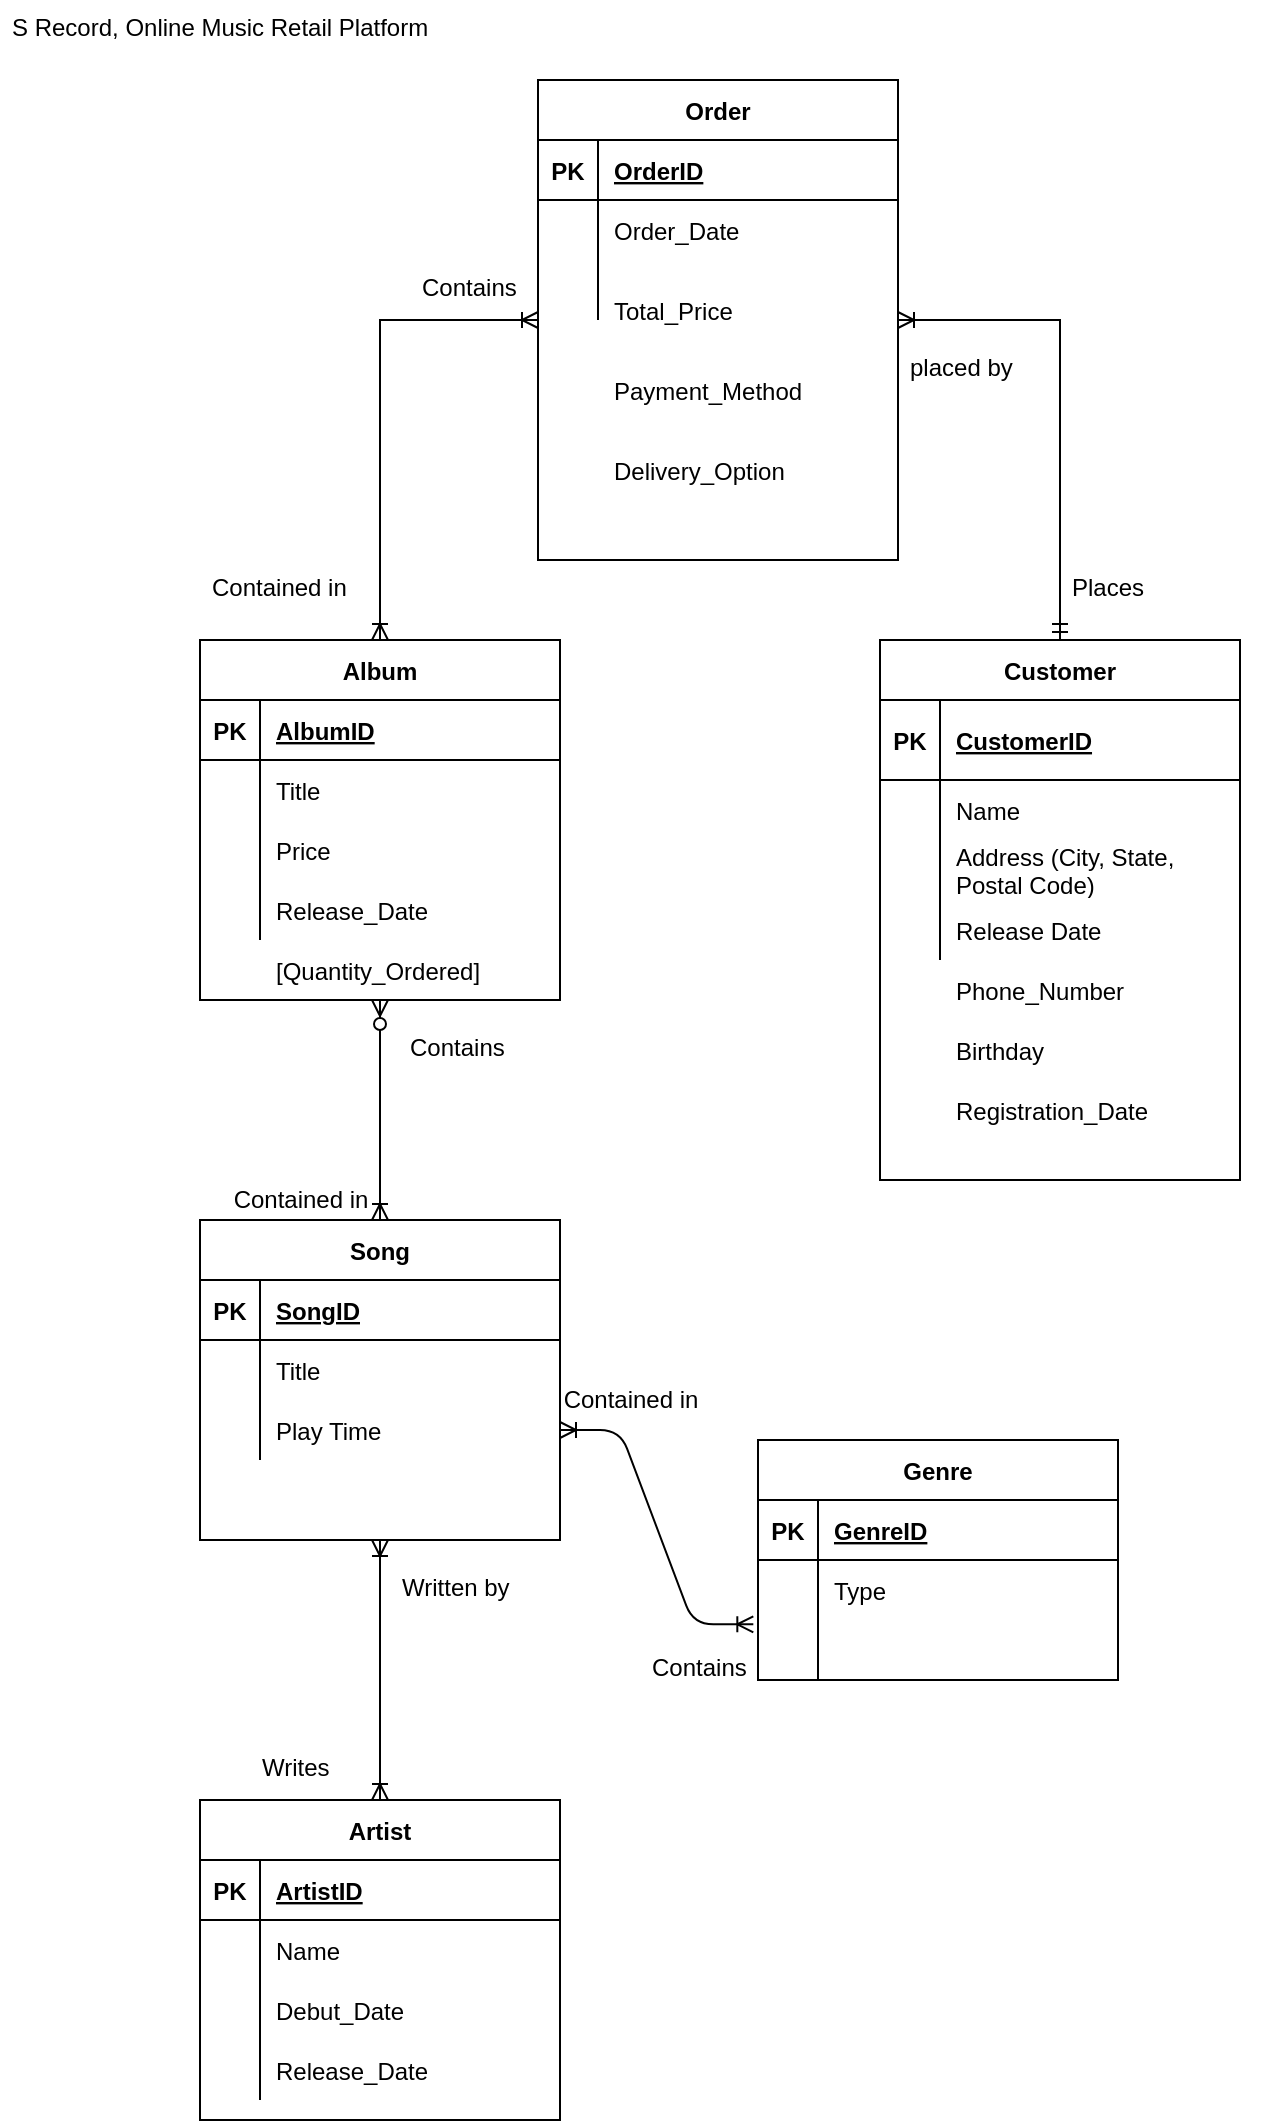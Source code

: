 <mxfile version="14.7.0" type="device"><diagram id="gVE7-gHS6J9hhf_Aw0Nd" name="Page-1"><mxGraphModel dx="760" dy="1161" grid="1" gridSize="10" guides="1" tooltips="1" connect="1" arrows="1" fold="1" page="1" pageScale="1" pageWidth="850" pageHeight="1100" math="0" shadow="0"><root><mxCell id="0"/><mxCell id="1" parent="0"/><mxCell id="dXnnn6ElKYW4p9srQlTs-2" value="Album" style="shape=table;startSize=30;container=1;collapsible=1;childLayout=tableLayout;fixedRows=1;rowLines=0;fontStyle=1;align=center;resizeLast=1;" parent="1" vertex="1"><mxGeometry x="270" y="340" width="180" height="180" as="geometry"/></mxCell><mxCell id="dXnnn6ElKYW4p9srQlTs-3" value="" style="shape=partialRectangle;collapsible=0;dropTarget=0;pointerEvents=0;fillColor=none;top=0;left=0;bottom=1;right=0;points=[[0,0.5],[1,0.5]];portConstraint=eastwest;" parent="dXnnn6ElKYW4p9srQlTs-2" vertex="1"><mxGeometry y="30" width="180" height="30" as="geometry"/></mxCell><mxCell id="dXnnn6ElKYW4p9srQlTs-4" value="PK" style="shape=partialRectangle;connectable=0;fillColor=none;top=0;left=0;bottom=0;right=0;fontStyle=1;overflow=hidden;" parent="dXnnn6ElKYW4p9srQlTs-3" vertex="1"><mxGeometry width="30" height="30" as="geometry"/></mxCell><mxCell id="dXnnn6ElKYW4p9srQlTs-5" value="AlbumID" style="shape=partialRectangle;connectable=0;fillColor=none;top=0;left=0;bottom=0;right=0;align=left;spacingLeft=6;fontStyle=5;overflow=hidden;" parent="dXnnn6ElKYW4p9srQlTs-3" vertex="1"><mxGeometry x="30" width="150" height="30" as="geometry"/></mxCell><mxCell id="dXnnn6ElKYW4p9srQlTs-6" value="" style="shape=partialRectangle;collapsible=0;dropTarget=0;pointerEvents=0;fillColor=none;top=0;left=0;bottom=0;right=0;points=[[0,0.5],[1,0.5]];portConstraint=eastwest;" parent="dXnnn6ElKYW4p9srQlTs-2" vertex="1"><mxGeometry y="60" width="180" height="30" as="geometry"/></mxCell><mxCell id="dXnnn6ElKYW4p9srQlTs-7" value="" style="shape=partialRectangle;connectable=0;fillColor=none;top=0;left=0;bottom=0;right=0;editable=1;overflow=hidden;" parent="dXnnn6ElKYW4p9srQlTs-6" vertex="1"><mxGeometry width="30" height="30" as="geometry"/></mxCell><mxCell id="dXnnn6ElKYW4p9srQlTs-8" value="Title" style="shape=partialRectangle;connectable=0;fillColor=none;top=0;left=0;bottom=0;right=0;align=left;spacingLeft=6;overflow=hidden;" parent="dXnnn6ElKYW4p9srQlTs-6" vertex="1"><mxGeometry x="30" width="150" height="30" as="geometry"/></mxCell><mxCell id="dXnnn6ElKYW4p9srQlTs-9" value="" style="shape=partialRectangle;collapsible=0;dropTarget=0;pointerEvents=0;fillColor=none;top=0;left=0;bottom=0;right=0;points=[[0,0.5],[1,0.5]];portConstraint=eastwest;" parent="dXnnn6ElKYW4p9srQlTs-2" vertex="1"><mxGeometry y="90" width="180" height="30" as="geometry"/></mxCell><mxCell id="dXnnn6ElKYW4p9srQlTs-10" value="" style="shape=partialRectangle;connectable=0;fillColor=none;top=0;left=0;bottom=0;right=0;editable=1;overflow=hidden;" parent="dXnnn6ElKYW4p9srQlTs-9" vertex="1"><mxGeometry width="30" height="30" as="geometry"/></mxCell><mxCell id="dXnnn6ElKYW4p9srQlTs-11" value="Price" style="shape=partialRectangle;connectable=0;fillColor=none;top=0;left=0;bottom=0;right=0;align=left;spacingLeft=6;overflow=hidden;" parent="dXnnn6ElKYW4p9srQlTs-9" vertex="1"><mxGeometry x="30" width="150" height="30" as="geometry"/></mxCell><mxCell id="dXnnn6ElKYW4p9srQlTs-12" value="" style="shape=partialRectangle;collapsible=0;dropTarget=0;pointerEvents=0;fillColor=none;top=0;left=0;bottom=0;right=0;points=[[0,0.5],[1,0.5]];portConstraint=eastwest;" parent="dXnnn6ElKYW4p9srQlTs-2" vertex="1"><mxGeometry y="120" width="180" height="30" as="geometry"/></mxCell><mxCell id="dXnnn6ElKYW4p9srQlTs-13" value="" style="shape=partialRectangle;connectable=0;fillColor=none;top=0;left=0;bottom=0;right=0;editable=1;overflow=hidden;" parent="dXnnn6ElKYW4p9srQlTs-12" vertex="1"><mxGeometry width="30" height="30" as="geometry"/></mxCell><mxCell id="dXnnn6ElKYW4p9srQlTs-14" value="Release_Date" style="shape=partialRectangle;connectable=0;fillColor=none;top=0;left=0;bottom=0;right=0;align=left;spacingLeft=6;overflow=hidden;" parent="dXnnn6ElKYW4p9srQlTs-12" vertex="1"><mxGeometry x="30" width="150" height="30" as="geometry"/></mxCell><mxCell id="dXnnn6ElKYW4p9srQlTs-16" value="Song" style="shape=table;startSize=30;container=1;collapsible=1;childLayout=tableLayout;fixedRows=1;rowLines=0;fontStyle=1;align=center;resizeLast=1;" parent="1" vertex="1"><mxGeometry x="270" y="630" width="180" height="160" as="geometry"/></mxCell><mxCell id="dXnnn6ElKYW4p9srQlTs-17" value="" style="shape=partialRectangle;collapsible=0;dropTarget=0;pointerEvents=0;fillColor=none;top=0;left=0;bottom=1;right=0;points=[[0,0.5],[1,0.5]];portConstraint=eastwest;" parent="dXnnn6ElKYW4p9srQlTs-16" vertex="1"><mxGeometry y="30" width="180" height="30" as="geometry"/></mxCell><mxCell id="dXnnn6ElKYW4p9srQlTs-18" value="PK" style="shape=partialRectangle;connectable=0;fillColor=none;top=0;left=0;bottom=0;right=0;fontStyle=1;overflow=hidden;" parent="dXnnn6ElKYW4p9srQlTs-17" vertex="1"><mxGeometry width="30" height="30" as="geometry"/></mxCell><mxCell id="dXnnn6ElKYW4p9srQlTs-19" value="SongID" style="shape=partialRectangle;connectable=0;fillColor=none;top=0;left=0;bottom=0;right=0;align=left;spacingLeft=6;fontStyle=5;overflow=hidden;" parent="dXnnn6ElKYW4p9srQlTs-17" vertex="1"><mxGeometry x="30" width="150" height="30" as="geometry"/></mxCell><mxCell id="dXnnn6ElKYW4p9srQlTs-20" value="" style="shape=partialRectangle;collapsible=0;dropTarget=0;pointerEvents=0;fillColor=none;top=0;left=0;bottom=0;right=0;points=[[0,0.5],[1,0.5]];portConstraint=eastwest;" parent="dXnnn6ElKYW4p9srQlTs-16" vertex="1"><mxGeometry y="60" width="180" height="30" as="geometry"/></mxCell><mxCell id="dXnnn6ElKYW4p9srQlTs-21" value="" style="shape=partialRectangle;connectable=0;fillColor=none;top=0;left=0;bottom=0;right=0;editable=1;overflow=hidden;" parent="dXnnn6ElKYW4p9srQlTs-20" vertex="1"><mxGeometry width="30" height="30" as="geometry"/></mxCell><mxCell id="dXnnn6ElKYW4p9srQlTs-22" value="Title" style="shape=partialRectangle;connectable=0;fillColor=none;top=0;left=0;bottom=0;right=0;align=left;spacingLeft=6;overflow=hidden;" parent="dXnnn6ElKYW4p9srQlTs-20" vertex="1"><mxGeometry x="30" width="150" height="30" as="geometry"/></mxCell><mxCell id="dXnnn6ElKYW4p9srQlTs-23" value="" style="shape=partialRectangle;collapsible=0;dropTarget=0;pointerEvents=0;fillColor=none;top=0;left=0;bottom=0;right=0;points=[[0,0.5],[1,0.5]];portConstraint=eastwest;" parent="dXnnn6ElKYW4p9srQlTs-16" vertex="1"><mxGeometry y="90" width="180" height="30" as="geometry"/></mxCell><mxCell id="dXnnn6ElKYW4p9srQlTs-24" value="" style="shape=partialRectangle;connectable=0;fillColor=none;top=0;left=0;bottom=0;right=0;editable=1;overflow=hidden;" parent="dXnnn6ElKYW4p9srQlTs-23" vertex="1"><mxGeometry width="30" height="30" as="geometry"/></mxCell><mxCell id="dXnnn6ElKYW4p9srQlTs-25" value="Play Time" style="shape=partialRectangle;connectable=0;fillColor=none;top=0;left=0;bottom=0;right=0;align=left;spacingLeft=6;overflow=hidden;" parent="dXnnn6ElKYW4p9srQlTs-23" vertex="1"><mxGeometry x="30" width="150" height="30" as="geometry"/></mxCell><mxCell id="dXnnn6ElKYW4p9srQlTs-30" value="" style="endArrow=ERoneToMany;html=1;rounded=0;startArrow=ERzeroToMany;startFill=1;endFill=0;entryX=0.5;entryY=0;entryDx=0;entryDy=0;" parent="1" target="dXnnn6ElKYW4p9srQlTs-16" edge="1"><mxGeometry relative="1" as="geometry"><mxPoint x="360" y="520" as="sourcePoint"/><mxPoint x="440" y="550" as="targetPoint"/></mxGeometry></mxCell><mxCell id="dXnnn6ElKYW4p9srQlTs-49" value="Artist" style="shape=table;startSize=30;container=1;collapsible=1;childLayout=tableLayout;fixedRows=1;rowLines=0;fontStyle=1;align=center;resizeLast=1;" parent="1" vertex="1"><mxGeometry x="270" y="920" width="180.0" height="160" as="geometry"/></mxCell><mxCell id="dXnnn6ElKYW4p9srQlTs-50" value="" style="shape=partialRectangle;collapsible=0;dropTarget=0;pointerEvents=0;fillColor=none;top=0;left=0;bottom=1;right=0;points=[[0,0.5],[1,0.5]];portConstraint=eastwest;" parent="dXnnn6ElKYW4p9srQlTs-49" vertex="1"><mxGeometry y="30" width="180.0" height="30" as="geometry"/></mxCell><mxCell id="dXnnn6ElKYW4p9srQlTs-51" value="PK" style="shape=partialRectangle;connectable=0;fillColor=none;top=0;left=0;bottom=0;right=0;fontStyle=1;overflow=hidden;" parent="dXnnn6ElKYW4p9srQlTs-50" vertex="1"><mxGeometry width="30" height="30" as="geometry"/></mxCell><mxCell id="dXnnn6ElKYW4p9srQlTs-52" value="ArtistID" style="shape=partialRectangle;connectable=0;fillColor=none;top=0;left=0;bottom=0;right=0;align=left;spacingLeft=6;fontStyle=5;overflow=hidden;" parent="dXnnn6ElKYW4p9srQlTs-50" vertex="1"><mxGeometry x="30" width="150.0" height="30" as="geometry"/></mxCell><mxCell id="dXnnn6ElKYW4p9srQlTs-53" value="" style="shape=partialRectangle;collapsible=0;dropTarget=0;pointerEvents=0;fillColor=none;top=0;left=0;bottom=0;right=0;points=[[0,0.5],[1,0.5]];portConstraint=eastwest;" parent="dXnnn6ElKYW4p9srQlTs-49" vertex="1"><mxGeometry y="60" width="180.0" height="30" as="geometry"/></mxCell><mxCell id="dXnnn6ElKYW4p9srQlTs-54" value="" style="shape=partialRectangle;connectable=0;fillColor=none;top=0;left=0;bottom=0;right=0;editable=1;overflow=hidden;" parent="dXnnn6ElKYW4p9srQlTs-53" vertex="1"><mxGeometry width="30" height="30" as="geometry"/></mxCell><mxCell id="dXnnn6ElKYW4p9srQlTs-55" value="Name" style="shape=partialRectangle;connectable=0;fillColor=none;top=0;left=0;bottom=0;right=0;align=left;spacingLeft=6;overflow=hidden;" parent="dXnnn6ElKYW4p9srQlTs-53" vertex="1"><mxGeometry x="30" width="150.0" height="30" as="geometry"/></mxCell><mxCell id="dXnnn6ElKYW4p9srQlTs-56" value="" style="shape=partialRectangle;collapsible=0;dropTarget=0;pointerEvents=0;fillColor=none;top=0;left=0;bottom=0;right=0;points=[[0,0.5],[1,0.5]];portConstraint=eastwest;" parent="dXnnn6ElKYW4p9srQlTs-49" vertex="1"><mxGeometry y="90" width="180.0" height="30" as="geometry"/></mxCell><mxCell id="dXnnn6ElKYW4p9srQlTs-57" value="" style="shape=partialRectangle;connectable=0;fillColor=none;top=0;left=0;bottom=0;right=0;editable=1;overflow=hidden;" parent="dXnnn6ElKYW4p9srQlTs-56" vertex="1"><mxGeometry width="30" height="30" as="geometry"/></mxCell><mxCell id="dXnnn6ElKYW4p9srQlTs-58" value="Debut_Date" style="shape=partialRectangle;connectable=0;fillColor=none;top=0;left=0;bottom=0;right=0;align=left;spacingLeft=6;overflow=hidden;" parent="dXnnn6ElKYW4p9srQlTs-56" vertex="1"><mxGeometry x="30" width="150.0" height="30" as="geometry"/></mxCell><mxCell id="dXnnn6ElKYW4p9srQlTs-59" value="" style="shape=partialRectangle;collapsible=0;dropTarget=0;pointerEvents=0;fillColor=none;top=0;left=0;bottom=0;right=0;points=[[0,0.5],[1,0.5]];portConstraint=eastwest;" parent="dXnnn6ElKYW4p9srQlTs-49" vertex="1"><mxGeometry y="120" width="180.0" height="30" as="geometry"/></mxCell><mxCell id="dXnnn6ElKYW4p9srQlTs-60" value="" style="shape=partialRectangle;connectable=0;fillColor=none;top=0;left=0;bottom=0;right=0;editable=1;overflow=hidden;" parent="dXnnn6ElKYW4p9srQlTs-59" vertex="1"><mxGeometry width="30" height="30" as="geometry"/></mxCell><mxCell id="dXnnn6ElKYW4p9srQlTs-61" value="Release_Date" style="shape=partialRectangle;connectable=0;fillColor=none;top=0;left=0;bottom=0;right=0;align=left;spacingLeft=6;overflow=hidden;" parent="dXnnn6ElKYW4p9srQlTs-59" vertex="1"><mxGeometry x="30" width="150.0" height="30" as="geometry"/></mxCell><mxCell id="dXnnn6ElKYW4p9srQlTs-62" value="" style="endArrow=ERoneToMany;html=1;rounded=0;endFill=0;entryX=0.5;entryY=0;entryDx=0;entryDy=0;startArrow=ERoneToMany;startFill=0;" parent="1" target="dXnnn6ElKYW4p9srQlTs-49" edge="1"><mxGeometry relative="1" as="geometry"><mxPoint x="360" y="790" as="sourcePoint"/><mxPoint x="450" y="860" as="targetPoint"/></mxGeometry></mxCell><mxCell id="dXnnn6ElKYW4p9srQlTs-64" value="Customer" style="shape=table;startSize=30;container=1;collapsible=1;childLayout=tableLayout;fixedRows=1;rowLines=0;fontStyle=1;align=center;resizeLast=1;" parent="1" vertex="1"><mxGeometry x="610" y="340" width="180" height="270" as="geometry"/></mxCell><mxCell id="dXnnn6ElKYW4p9srQlTs-65" value="" style="shape=partialRectangle;collapsible=0;dropTarget=0;pointerEvents=0;fillColor=none;top=0;left=0;bottom=1;right=0;points=[[0,0.5],[1,0.5]];portConstraint=eastwest;" parent="dXnnn6ElKYW4p9srQlTs-64" vertex="1"><mxGeometry y="30" width="180" height="40" as="geometry"/></mxCell><mxCell id="dXnnn6ElKYW4p9srQlTs-66" value="PK" style="shape=partialRectangle;connectable=0;fillColor=none;top=0;left=0;bottom=0;right=0;fontStyle=1;overflow=hidden;" parent="dXnnn6ElKYW4p9srQlTs-65" vertex="1"><mxGeometry width="30" height="40" as="geometry"/></mxCell><mxCell id="dXnnn6ElKYW4p9srQlTs-67" value="CustomerID" style="shape=partialRectangle;connectable=0;fillColor=none;top=0;left=0;bottom=0;right=0;align=left;spacingLeft=6;fontStyle=5;overflow=hidden;" parent="dXnnn6ElKYW4p9srQlTs-65" vertex="1"><mxGeometry x="30" width="150" height="40" as="geometry"/></mxCell><mxCell id="dXnnn6ElKYW4p9srQlTs-68" value="" style="shape=partialRectangle;collapsible=0;dropTarget=0;pointerEvents=0;fillColor=none;top=0;left=0;bottom=0;right=0;points=[[0,0.5],[1,0.5]];portConstraint=eastwest;" parent="dXnnn6ElKYW4p9srQlTs-64" vertex="1"><mxGeometry y="70" width="180" height="30" as="geometry"/></mxCell><mxCell id="dXnnn6ElKYW4p9srQlTs-69" value="" style="shape=partialRectangle;connectable=0;fillColor=none;top=0;left=0;bottom=0;right=0;editable=1;overflow=hidden;" parent="dXnnn6ElKYW4p9srQlTs-68" vertex="1"><mxGeometry width="30" height="30" as="geometry"/></mxCell><mxCell id="dXnnn6ElKYW4p9srQlTs-70" value="Name" style="shape=partialRectangle;connectable=0;fillColor=none;top=0;left=0;bottom=0;right=0;align=left;spacingLeft=6;overflow=hidden;" parent="dXnnn6ElKYW4p9srQlTs-68" vertex="1"><mxGeometry x="30" width="150" height="30" as="geometry"/></mxCell><mxCell id="dXnnn6ElKYW4p9srQlTs-71" value="" style="shape=partialRectangle;collapsible=0;dropTarget=0;pointerEvents=0;fillColor=none;top=0;left=0;bottom=0;right=0;points=[[0,0.5],[1,0.5]];portConstraint=eastwest;" parent="dXnnn6ElKYW4p9srQlTs-64" vertex="1"><mxGeometry y="100" width="180" height="30" as="geometry"/></mxCell><mxCell id="dXnnn6ElKYW4p9srQlTs-72" value="" style="shape=partialRectangle;connectable=0;fillColor=none;top=0;left=0;bottom=0;right=0;editable=1;overflow=hidden;" parent="dXnnn6ElKYW4p9srQlTs-71" vertex="1"><mxGeometry width="30" height="30" as="geometry"/></mxCell><mxCell id="dXnnn6ElKYW4p9srQlTs-73" value="Address (City, State, &#10;Postal Code)" style="shape=partialRectangle;connectable=0;fillColor=none;top=0;left=0;bottom=0;right=0;align=left;spacingLeft=6;overflow=hidden;" parent="dXnnn6ElKYW4p9srQlTs-71" vertex="1"><mxGeometry x="30" width="150" height="30" as="geometry"/></mxCell><mxCell id="dXnnn6ElKYW4p9srQlTs-74" value="" style="shape=partialRectangle;collapsible=0;dropTarget=0;pointerEvents=0;fillColor=none;top=0;left=0;bottom=0;right=0;points=[[0,0.5],[1,0.5]];portConstraint=eastwest;" parent="dXnnn6ElKYW4p9srQlTs-64" vertex="1"><mxGeometry y="130" width="180" height="30" as="geometry"/></mxCell><mxCell id="dXnnn6ElKYW4p9srQlTs-75" value="" style="shape=partialRectangle;connectable=0;fillColor=none;top=0;left=0;bottom=0;right=0;editable=1;overflow=hidden;" parent="dXnnn6ElKYW4p9srQlTs-74" vertex="1"><mxGeometry width="30" height="30" as="geometry"/></mxCell><mxCell id="dXnnn6ElKYW4p9srQlTs-76" value="Release Date" style="shape=partialRectangle;connectable=0;fillColor=none;top=0;left=0;bottom=0;right=0;align=left;spacingLeft=6;overflow=hidden;" parent="dXnnn6ElKYW4p9srQlTs-74" vertex="1"><mxGeometry x="30" width="150" height="30" as="geometry"/></mxCell><mxCell id="dXnnn6ElKYW4p9srQlTs-81" value="Phone_Number" style="shape=partialRectangle;connectable=0;fillColor=none;top=0;left=0;bottom=0;right=0;align=left;spacingLeft=6;overflow=hidden;" parent="1" vertex="1"><mxGeometry x="640" y="500" width="150" height="30" as="geometry"/></mxCell><mxCell id="dXnnn6ElKYW4p9srQlTs-82" value="Birthday" style="shape=partialRectangle;connectable=0;fillColor=none;top=0;left=0;bottom=0;right=0;align=left;spacingLeft=6;overflow=hidden;" parent="1" vertex="1"><mxGeometry x="640" y="530" width="150" height="30" as="geometry"/></mxCell><mxCell id="dXnnn6ElKYW4p9srQlTs-83" value="Registration_Date" style="shape=partialRectangle;connectable=0;fillColor=none;top=0;left=0;bottom=0;right=0;align=left;spacingLeft=6;overflow=hidden;" parent="1" vertex="1"><mxGeometry x="640" y="560" width="150" height="30" as="geometry"/></mxCell><mxCell id="dXnnn6ElKYW4p9srQlTs-103" style="edgeStyle=orthogonalEdgeStyle;rounded=0;orthogonalLoop=1;jettySize=auto;html=1;exitX=1;exitY=0.5;exitDx=0;exitDy=0;entryX=0.5;entryY=0;entryDx=0;entryDy=0;startArrow=ERoneToMany;startFill=0;endArrow=ERmandOne;endFill=0;" parent="1" source="dXnnn6ElKYW4p9srQlTs-85" target="dXnnn6ElKYW4p9srQlTs-64" edge="1"><mxGeometry relative="1" as="geometry"/></mxCell><mxCell id="dXnnn6ElKYW4p9srQlTs-104" style="edgeStyle=orthogonalEdgeStyle;rounded=0;orthogonalLoop=1;jettySize=auto;html=1;exitX=0;exitY=0.5;exitDx=0;exitDy=0;startArrow=ERoneToMany;startFill=0;endArrow=ERoneToMany;endFill=0;" parent="1" source="dXnnn6ElKYW4p9srQlTs-85" target="dXnnn6ElKYW4p9srQlTs-2" edge="1"><mxGeometry relative="1" as="geometry"/></mxCell><mxCell id="dXnnn6ElKYW4p9srQlTs-85" value="Order" style="shape=table;startSize=30;container=1;collapsible=1;childLayout=tableLayout;fixedRows=1;rowLines=0;fontStyle=1;align=center;resizeLast=1;" parent="1" vertex="1"><mxGeometry x="439" y="60" width="180" height="240" as="geometry"/></mxCell><mxCell id="dXnnn6ElKYW4p9srQlTs-86" value="" style="shape=partialRectangle;collapsible=0;dropTarget=0;pointerEvents=0;fillColor=none;top=0;left=0;bottom=1;right=0;points=[[0,0.5],[1,0.5]];portConstraint=eastwest;" parent="dXnnn6ElKYW4p9srQlTs-85" vertex="1"><mxGeometry y="30" width="180" height="30" as="geometry"/></mxCell><mxCell id="dXnnn6ElKYW4p9srQlTs-87" value="PK" style="shape=partialRectangle;connectable=0;fillColor=none;top=0;left=0;bottom=0;right=0;fontStyle=1;overflow=hidden;" parent="dXnnn6ElKYW4p9srQlTs-86" vertex="1"><mxGeometry width="30" height="30" as="geometry"/></mxCell><mxCell id="dXnnn6ElKYW4p9srQlTs-88" value="OrderID" style="shape=partialRectangle;connectable=0;fillColor=none;top=0;left=0;bottom=0;right=0;align=left;spacingLeft=6;fontStyle=5;overflow=hidden;" parent="dXnnn6ElKYW4p9srQlTs-86" vertex="1"><mxGeometry x="30" width="150" height="30" as="geometry"/></mxCell><mxCell id="dXnnn6ElKYW4p9srQlTs-92" value="" style="shape=partialRectangle;collapsible=0;dropTarget=0;pointerEvents=0;fillColor=none;top=0;left=0;bottom=0;right=0;points=[[0,0.5],[1,0.5]];portConstraint=eastwest;" parent="dXnnn6ElKYW4p9srQlTs-85" vertex="1"><mxGeometry y="60" width="180" height="30" as="geometry"/></mxCell><mxCell id="dXnnn6ElKYW4p9srQlTs-93" value="" style="shape=partialRectangle;connectable=0;fillColor=none;top=0;left=0;bottom=0;right=0;editable=1;overflow=hidden;" parent="dXnnn6ElKYW4p9srQlTs-92" vertex="1"><mxGeometry width="30" height="30" as="geometry"/></mxCell><mxCell id="dXnnn6ElKYW4p9srQlTs-94" value="Order_Date" style="shape=partialRectangle;connectable=0;fillColor=none;top=0;left=0;bottom=0;right=0;align=left;spacingLeft=6;overflow=hidden;" parent="dXnnn6ElKYW4p9srQlTs-92" vertex="1"><mxGeometry x="30" width="150" height="30" as="geometry"/></mxCell><mxCell id="dXnnn6ElKYW4p9srQlTs-95" value="" style="shape=partialRectangle;collapsible=0;dropTarget=0;pointerEvents=0;fillColor=none;top=0;left=0;bottom=0;right=0;points=[[0,0.5],[1,0.5]];portConstraint=eastwest;" parent="dXnnn6ElKYW4p9srQlTs-85" vertex="1"><mxGeometry y="90" width="180" height="30" as="geometry"/></mxCell><mxCell id="dXnnn6ElKYW4p9srQlTs-96" value="" style="shape=partialRectangle;connectable=0;fillColor=none;top=0;left=0;bottom=0;right=0;editable=1;overflow=hidden;" parent="dXnnn6ElKYW4p9srQlTs-95" vertex="1"><mxGeometry width="30" height="30" as="geometry"/></mxCell><mxCell id="dXnnn6ElKYW4p9srQlTs-97" value="" style="shape=partialRectangle;connectable=0;fillColor=none;top=0;left=0;bottom=0;right=0;align=left;spacingLeft=6;overflow=hidden;" parent="dXnnn6ElKYW4p9srQlTs-95" vertex="1"><mxGeometry x="30" width="150" height="30" as="geometry"/></mxCell><mxCell id="dXnnn6ElKYW4p9srQlTs-99" value="Total_Price" style="shape=partialRectangle;connectable=0;fillColor=none;top=0;left=0;bottom=0;right=0;align=left;spacingLeft=6;overflow=hidden;" parent="1" vertex="1"><mxGeometry x="469" y="160" width="150" height="30" as="geometry"/></mxCell><mxCell id="dXnnn6ElKYW4p9srQlTs-100" value="Payment_Method" style="shape=partialRectangle;connectable=0;fillColor=none;top=0;left=0;bottom=0;right=0;align=left;spacingLeft=6;overflow=hidden;" parent="1" vertex="1"><mxGeometry x="469" y="200" width="150" height="30" as="geometry"/></mxCell><mxCell id="dXnnn6ElKYW4p9srQlTs-101" value="Delivery_Option" style="shape=partialRectangle;connectable=0;fillColor=none;top=0;left=0;bottom=0;right=0;align=left;spacingLeft=6;overflow=hidden;" parent="1" vertex="1"><mxGeometry x="469" y="240" width="150" height="30" as="geometry"/></mxCell><mxCell id="dXnnn6ElKYW4p9srQlTs-108" value="Places" style="text;strokeColor=none;fillColor=none;spacingLeft=4;spacingRight=4;overflow=hidden;rotatable=0;points=[[0,0.5],[1,0.5]];portConstraint=eastwest;fontSize=12;" parent="1" vertex="1"><mxGeometry x="700" y="300" width="110" height="30" as="geometry"/></mxCell><mxCell id="dXnnn6ElKYW4p9srQlTs-109" value="Contained in" style="text;strokeColor=none;fillColor=none;spacingLeft=4;spacingRight=4;overflow=hidden;rotatable=0;points=[[0,0.5],[1,0.5]];portConstraint=eastwest;fontSize=12;" parent="1" vertex="1"><mxGeometry x="270" y="300" width="95" height="30" as="geometry"/></mxCell><mxCell id="dXnnn6ElKYW4p9srQlTs-111" value="Written by" style="text;strokeColor=none;fillColor=none;spacingLeft=4;spacingRight=4;overflow=hidden;rotatable=0;points=[[0,0.5],[1,0.5]];portConstraint=eastwest;fontSize=12;" parent="1" vertex="1"><mxGeometry x="365" y="800" width="70" height="30" as="geometry"/></mxCell><mxCell id="dXnnn6ElKYW4p9srQlTs-112" value="Contains" style="text;strokeColor=none;fillColor=none;spacingLeft=4;spacingRight=4;overflow=hidden;rotatable=0;points=[[0,0.5],[1,0.5]];portConstraint=eastwest;fontSize=12;" parent="1" vertex="1"><mxGeometry x="369" y="530" width="70" height="30" as="geometry"/></mxCell><mxCell id="dXnnn6ElKYW4p9srQlTs-113" value="Writes" style="text;strokeColor=none;fillColor=none;spacingLeft=4;spacingRight=4;overflow=hidden;rotatable=0;points=[[0,0.5],[1,0.5]];portConstraint=eastwest;fontSize=12;" parent="1" vertex="1"><mxGeometry x="295" y="890" width="70" height="30" as="geometry"/></mxCell><mxCell id="dXnnn6ElKYW4p9srQlTs-114" value="S Record, Online Music Retail Platform" style="text;strokeColor=none;fillColor=none;spacingLeft=4;spacingRight=4;overflow=hidden;rotatable=0;points=[[0,0.5],[1,0.5]];portConstraint=eastwest;fontSize=12;" parent="1" vertex="1"><mxGeometry x="170" y="20" width="250" height="30" as="geometry"/></mxCell><mxCell id="dXnnn6ElKYW4p9srQlTs-115" value="Contained in" style="text;html=1;align=center;verticalAlign=middle;resizable=0;points=[];autosize=1;strokeColor=none;" parent="1" vertex="1"><mxGeometry x="295" y="610" width="50" height="20" as="geometry"/></mxCell><mxCell id="dXnnn6ElKYW4p9srQlTs-116" value="placed by" style="text;strokeColor=none;fillColor=none;spacingLeft=4;spacingRight=4;overflow=hidden;rotatable=0;points=[[0,0.5],[1,0.5]];portConstraint=eastwest;fontSize=12;" parent="1" vertex="1"><mxGeometry x="619" y="190" width="110" height="30" as="geometry"/></mxCell><mxCell id="dXnnn6ElKYW4p9srQlTs-117" value="Contains" style="text;strokeColor=none;fillColor=none;spacingLeft=4;spacingRight=4;overflow=hidden;rotatable=0;points=[[0,0.5],[1,0.5]];portConstraint=eastwest;fontSize=12;" parent="1" vertex="1"><mxGeometry x="375" y="150" width="70" height="30" as="geometry"/></mxCell><mxCell id="dXnnn6ElKYW4p9srQlTs-120" value="Genre" style="shape=table;startSize=30;container=1;collapsible=1;childLayout=tableLayout;fixedRows=1;rowLines=0;fontStyle=1;align=center;resizeLast=1;" parent="1" vertex="1"><mxGeometry x="549" y="740" width="180" height="120" as="geometry"/></mxCell><mxCell id="dXnnn6ElKYW4p9srQlTs-121" value="" style="shape=partialRectangle;collapsible=0;dropTarget=0;pointerEvents=0;fillColor=none;top=0;left=0;bottom=1;right=0;points=[[0,0.5],[1,0.5]];portConstraint=eastwest;" parent="dXnnn6ElKYW4p9srQlTs-120" vertex="1"><mxGeometry y="30" width="180" height="30" as="geometry"/></mxCell><mxCell id="dXnnn6ElKYW4p9srQlTs-122" value="PK" style="shape=partialRectangle;connectable=0;fillColor=none;top=0;left=0;bottom=0;right=0;fontStyle=1;overflow=hidden;" parent="dXnnn6ElKYW4p9srQlTs-121" vertex="1"><mxGeometry width="30" height="30" as="geometry"/></mxCell><mxCell id="dXnnn6ElKYW4p9srQlTs-123" value="GenreID" style="shape=partialRectangle;connectable=0;fillColor=none;top=0;left=0;bottom=0;right=0;align=left;spacingLeft=6;fontStyle=5;overflow=hidden;" parent="dXnnn6ElKYW4p9srQlTs-121" vertex="1"><mxGeometry x="30" width="150" height="30" as="geometry"/></mxCell><mxCell id="dXnnn6ElKYW4p9srQlTs-124" value="" style="shape=partialRectangle;collapsible=0;dropTarget=0;pointerEvents=0;fillColor=none;top=0;left=0;bottom=0;right=0;points=[[0,0.5],[1,0.5]];portConstraint=eastwest;" parent="dXnnn6ElKYW4p9srQlTs-120" vertex="1"><mxGeometry y="60" width="180" height="30" as="geometry"/></mxCell><mxCell id="dXnnn6ElKYW4p9srQlTs-125" value="" style="shape=partialRectangle;connectable=0;fillColor=none;top=0;left=0;bottom=0;right=0;editable=1;overflow=hidden;" parent="dXnnn6ElKYW4p9srQlTs-124" vertex="1"><mxGeometry width="30" height="30" as="geometry"/></mxCell><mxCell id="dXnnn6ElKYW4p9srQlTs-126" value="Type" style="shape=partialRectangle;connectable=0;fillColor=none;top=0;left=0;bottom=0;right=0;align=left;spacingLeft=6;overflow=hidden;" parent="dXnnn6ElKYW4p9srQlTs-124" vertex="1"><mxGeometry x="30" width="150" height="30" as="geometry"/></mxCell><mxCell id="dXnnn6ElKYW4p9srQlTs-130" value="" style="shape=partialRectangle;collapsible=0;dropTarget=0;pointerEvents=0;fillColor=none;top=0;left=0;bottom=0;right=0;points=[[0,0.5],[1,0.5]];portConstraint=eastwest;" parent="dXnnn6ElKYW4p9srQlTs-120" vertex="1"><mxGeometry y="90" width="180" height="30" as="geometry"/></mxCell><mxCell id="dXnnn6ElKYW4p9srQlTs-131" value="" style="shape=partialRectangle;connectable=0;fillColor=none;top=0;left=0;bottom=0;right=0;editable=1;overflow=hidden;" parent="dXnnn6ElKYW4p9srQlTs-130" vertex="1"><mxGeometry width="30" height="30" as="geometry"/></mxCell><mxCell id="dXnnn6ElKYW4p9srQlTs-132" value="" style="shape=partialRectangle;connectable=0;fillColor=none;top=0;left=0;bottom=0;right=0;align=left;spacingLeft=6;overflow=hidden;" parent="dXnnn6ElKYW4p9srQlTs-130" vertex="1"><mxGeometry x="30" width="150" height="30" as="geometry"/></mxCell><mxCell id="dXnnn6ElKYW4p9srQlTs-133" value="" style="edgeStyle=entityRelationEdgeStyle;fontSize=12;html=1;endArrow=ERoneToMany;startArrow=ERoneToMany;entryX=1;entryY=0.5;entryDx=0;entryDy=0;exitX=-0.013;exitY=0.072;exitDx=0;exitDy=0;exitPerimeter=0;startFill=0;" parent="1" source="dXnnn6ElKYW4p9srQlTs-130" target="dXnnn6ElKYW4p9srQlTs-23" edge="1"><mxGeometry width="100" height="100" relative="1" as="geometry"><mxPoint x="490" y="810" as="sourcePoint"/><mxPoint x="590" y="660" as="targetPoint"/></mxGeometry></mxCell><mxCell id="dXnnn6ElKYW4p9srQlTs-134" value="Contained in" style="text;html=1;align=center;verticalAlign=middle;resizable=0;points=[];autosize=1;strokeColor=none;" parent="1" vertex="1"><mxGeometry x="460" y="710" width="50" height="20" as="geometry"/></mxCell><mxCell id="dXnnn6ElKYW4p9srQlTs-135" value="Contains" style="text;strokeColor=none;fillColor=none;spacingLeft=4;spacingRight=4;overflow=hidden;rotatable=0;points=[[0,0.5],[1,0.5]];portConstraint=eastwest;fontSize=12;" parent="1" vertex="1"><mxGeometry x="490" y="840" width="70" height="30" as="geometry"/></mxCell><mxCell id="CEg3lfRR1pEfaIhvTDGL-2" value="[Quantity_Ordered]" style="shape=partialRectangle;connectable=0;fillColor=none;top=0;left=0;bottom=0;right=0;align=left;spacingLeft=6;overflow=hidden;" vertex="1" parent="1"><mxGeometry x="300" y="490" width="150" height="30" as="geometry"/></mxCell></root></mxGraphModel></diagram></mxfile>